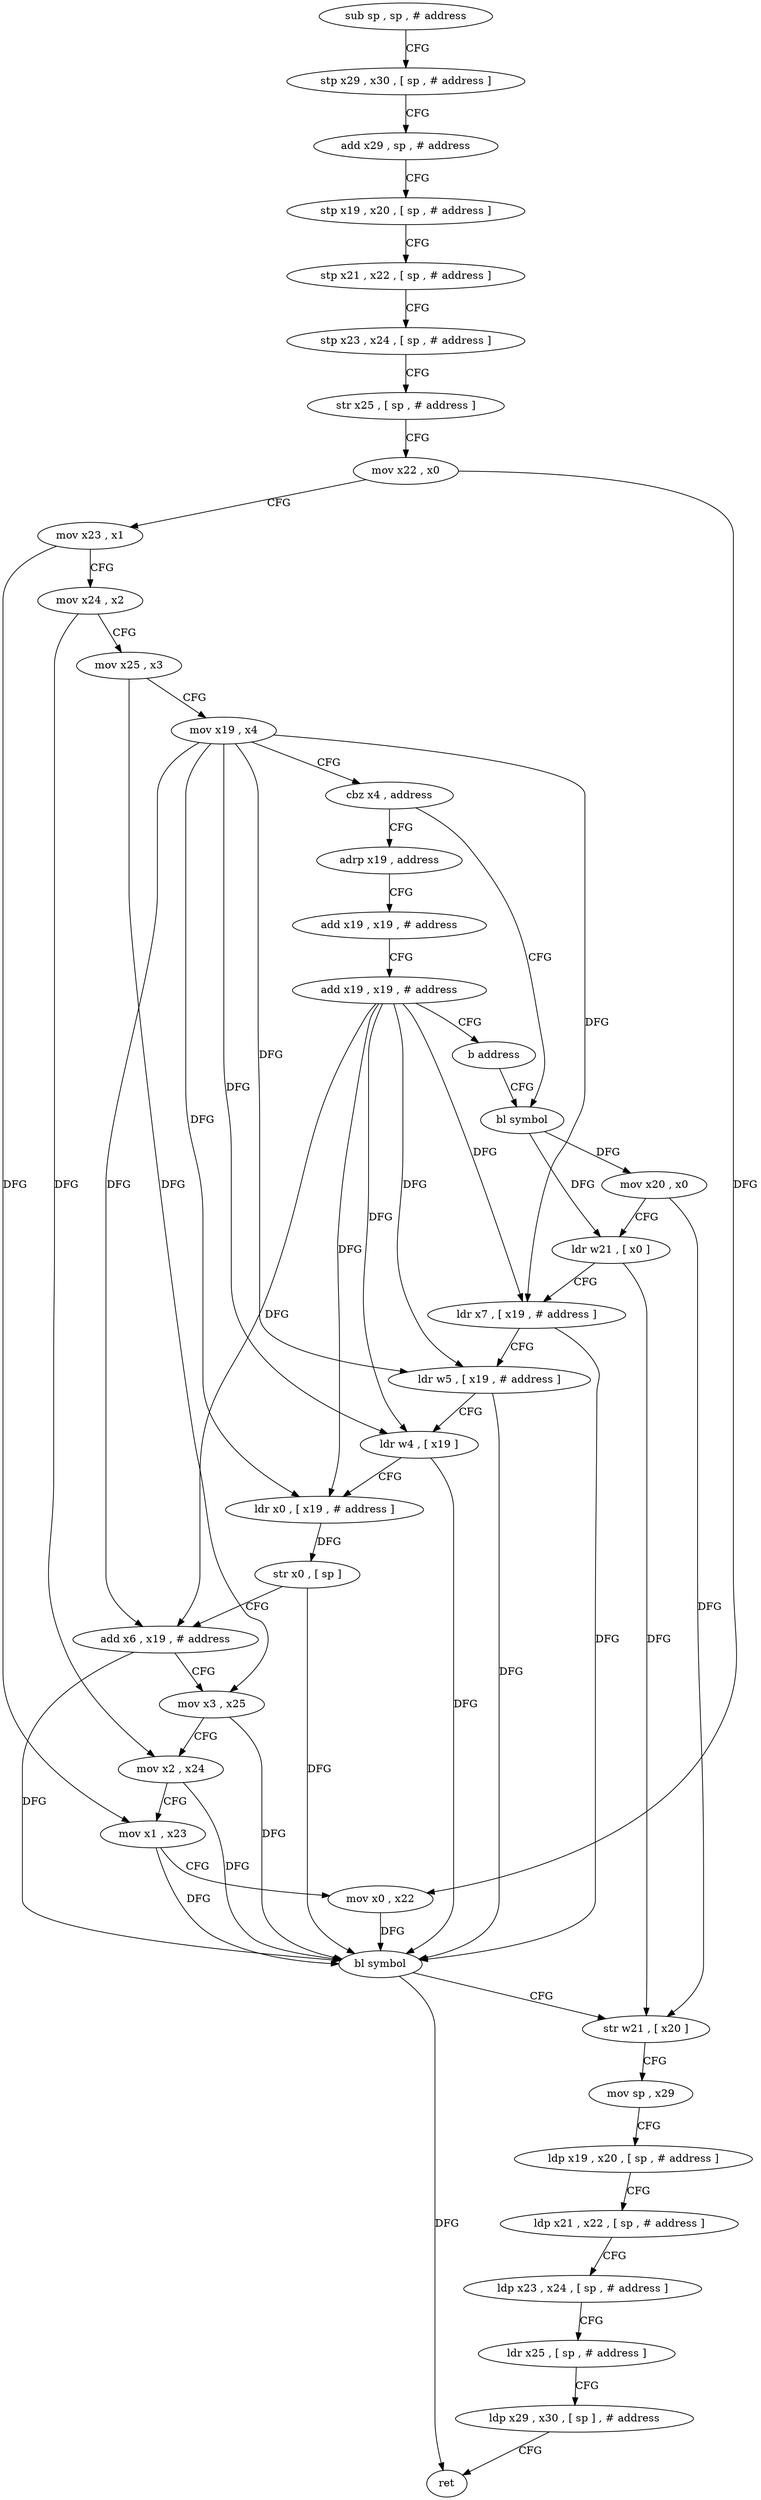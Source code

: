digraph "func" {
"4317372" [label = "sub sp , sp , # address" ]
"4317376" [label = "stp x29 , x30 , [ sp , # address ]" ]
"4317380" [label = "add x29 , sp , # address" ]
"4317384" [label = "stp x19 , x20 , [ sp , # address ]" ]
"4317388" [label = "stp x21 , x22 , [ sp , # address ]" ]
"4317392" [label = "stp x23 , x24 , [ sp , # address ]" ]
"4317396" [label = "str x25 , [ sp , # address ]" ]
"4317400" [label = "mov x22 , x0" ]
"4317404" [label = "mov x23 , x1" ]
"4317408" [label = "mov x24 , x2" ]
"4317412" [label = "mov x25 , x3" ]
"4317416" [label = "mov x19 , x4" ]
"4317420" [label = "cbz x4 , address" ]
"4317512" [label = "adrp x19 , address" ]
"4317424" [label = "bl symbol" ]
"4317516" [label = "add x19 , x19 , # address" ]
"4317520" [label = "add x19 , x19 , # address" ]
"4317524" [label = "b address" ]
"4317428" [label = "mov x20 , x0" ]
"4317432" [label = "ldr w21 , [ x0 ]" ]
"4317436" [label = "ldr x7 , [ x19 , # address ]" ]
"4317440" [label = "ldr w5 , [ x19 , # address ]" ]
"4317444" [label = "ldr w4 , [ x19 ]" ]
"4317448" [label = "ldr x0 , [ x19 , # address ]" ]
"4317452" [label = "str x0 , [ sp ]" ]
"4317456" [label = "add x6 , x19 , # address" ]
"4317460" [label = "mov x3 , x25" ]
"4317464" [label = "mov x2 , x24" ]
"4317468" [label = "mov x1 , x23" ]
"4317472" [label = "mov x0 , x22" ]
"4317476" [label = "bl symbol" ]
"4317480" [label = "str w21 , [ x20 ]" ]
"4317484" [label = "mov sp , x29" ]
"4317488" [label = "ldp x19 , x20 , [ sp , # address ]" ]
"4317492" [label = "ldp x21 , x22 , [ sp , # address ]" ]
"4317496" [label = "ldp x23 , x24 , [ sp , # address ]" ]
"4317500" [label = "ldr x25 , [ sp , # address ]" ]
"4317504" [label = "ldp x29 , x30 , [ sp ] , # address" ]
"4317508" [label = "ret" ]
"4317372" -> "4317376" [ label = "CFG" ]
"4317376" -> "4317380" [ label = "CFG" ]
"4317380" -> "4317384" [ label = "CFG" ]
"4317384" -> "4317388" [ label = "CFG" ]
"4317388" -> "4317392" [ label = "CFG" ]
"4317392" -> "4317396" [ label = "CFG" ]
"4317396" -> "4317400" [ label = "CFG" ]
"4317400" -> "4317404" [ label = "CFG" ]
"4317400" -> "4317472" [ label = "DFG" ]
"4317404" -> "4317408" [ label = "CFG" ]
"4317404" -> "4317468" [ label = "DFG" ]
"4317408" -> "4317412" [ label = "CFG" ]
"4317408" -> "4317464" [ label = "DFG" ]
"4317412" -> "4317416" [ label = "CFG" ]
"4317412" -> "4317460" [ label = "DFG" ]
"4317416" -> "4317420" [ label = "CFG" ]
"4317416" -> "4317436" [ label = "DFG" ]
"4317416" -> "4317440" [ label = "DFG" ]
"4317416" -> "4317444" [ label = "DFG" ]
"4317416" -> "4317448" [ label = "DFG" ]
"4317416" -> "4317456" [ label = "DFG" ]
"4317420" -> "4317512" [ label = "CFG" ]
"4317420" -> "4317424" [ label = "CFG" ]
"4317512" -> "4317516" [ label = "CFG" ]
"4317424" -> "4317428" [ label = "DFG" ]
"4317424" -> "4317432" [ label = "DFG" ]
"4317516" -> "4317520" [ label = "CFG" ]
"4317520" -> "4317524" [ label = "CFG" ]
"4317520" -> "4317436" [ label = "DFG" ]
"4317520" -> "4317440" [ label = "DFG" ]
"4317520" -> "4317444" [ label = "DFG" ]
"4317520" -> "4317448" [ label = "DFG" ]
"4317520" -> "4317456" [ label = "DFG" ]
"4317524" -> "4317424" [ label = "CFG" ]
"4317428" -> "4317432" [ label = "CFG" ]
"4317428" -> "4317480" [ label = "DFG" ]
"4317432" -> "4317436" [ label = "CFG" ]
"4317432" -> "4317480" [ label = "DFG" ]
"4317436" -> "4317440" [ label = "CFG" ]
"4317436" -> "4317476" [ label = "DFG" ]
"4317440" -> "4317444" [ label = "CFG" ]
"4317440" -> "4317476" [ label = "DFG" ]
"4317444" -> "4317448" [ label = "CFG" ]
"4317444" -> "4317476" [ label = "DFG" ]
"4317448" -> "4317452" [ label = "DFG" ]
"4317452" -> "4317456" [ label = "CFG" ]
"4317452" -> "4317476" [ label = "DFG" ]
"4317456" -> "4317460" [ label = "CFG" ]
"4317456" -> "4317476" [ label = "DFG" ]
"4317460" -> "4317464" [ label = "CFG" ]
"4317460" -> "4317476" [ label = "DFG" ]
"4317464" -> "4317468" [ label = "CFG" ]
"4317464" -> "4317476" [ label = "DFG" ]
"4317468" -> "4317472" [ label = "CFG" ]
"4317468" -> "4317476" [ label = "DFG" ]
"4317472" -> "4317476" [ label = "DFG" ]
"4317476" -> "4317480" [ label = "CFG" ]
"4317476" -> "4317508" [ label = "DFG" ]
"4317480" -> "4317484" [ label = "CFG" ]
"4317484" -> "4317488" [ label = "CFG" ]
"4317488" -> "4317492" [ label = "CFG" ]
"4317492" -> "4317496" [ label = "CFG" ]
"4317496" -> "4317500" [ label = "CFG" ]
"4317500" -> "4317504" [ label = "CFG" ]
"4317504" -> "4317508" [ label = "CFG" ]
}
